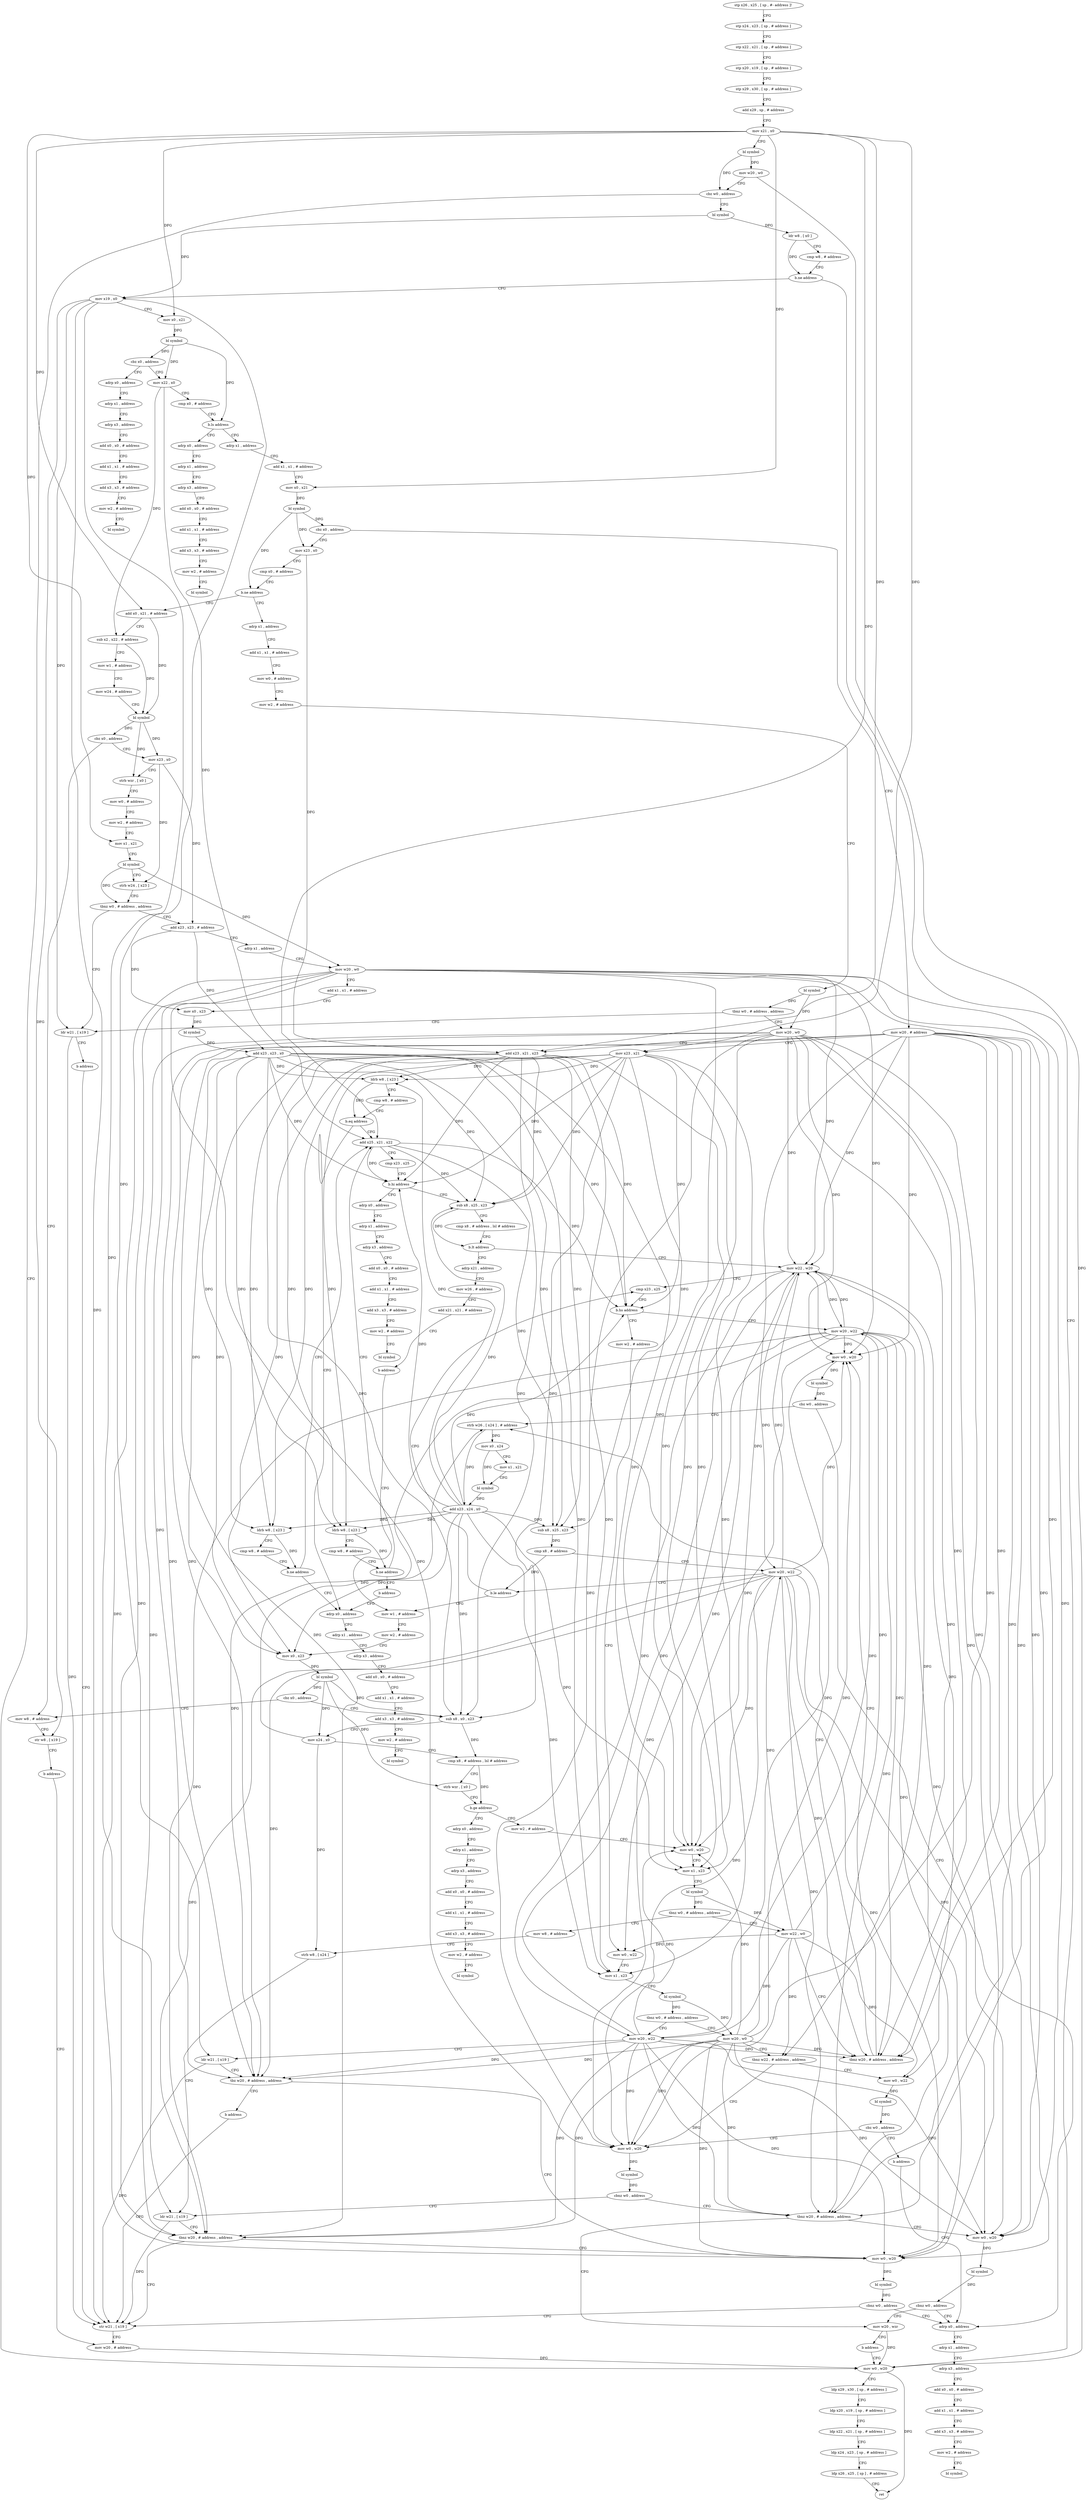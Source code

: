 digraph "func" {
"4240340" [label = "stp x26 , x25 , [ sp , #- address ]!" ]
"4240344" [label = "stp x24 , x23 , [ sp , # address ]" ]
"4240348" [label = "stp x22 , x21 , [ sp , # address ]" ]
"4240352" [label = "stp x20 , x19 , [ sp , # address ]" ]
"4240356" [label = "stp x29 , x30 , [ sp , # address ]" ]
"4240360" [label = "add x29 , sp , # address" ]
"4240364" [label = "mov x21 , x0" ]
"4240368" [label = "bl symbol" ]
"4240372" [label = "mov w20 , w0" ]
"4240376" [label = "cbz w0 , address" ]
"4240992" [label = "mov w0 , w20" ]
"4240380" [label = "bl symbol" ]
"4240996" [label = "ldp x29 , x30 , [ sp , # address ]" ]
"4241000" [label = "ldp x20 , x19 , [ sp , # address ]" ]
"4241004" [label = "ldp x22 , x21 , [ sp , # address ]" ]
"4241008" [label = "ldp x24 , x23 , [ sp , # address ]" ]
"4241012" [label = "ldp x26 , x25 , [ sp ] , # address" ]
"4241016" [label = "ret" ]
"4240384" [label = "ldr w8 , [ x0 ]" ]
"4240388" [label = "cmp w8 , # address" ]
"4240392" [label = "b.ne address" ]
"4240396" [label = "mov x19 , x0" ]
"4240400" [label = "mov x0 , x21" ]
"4240404" [label = "bl symbol" ]
"4240408" [label = "cbz x0 , address" ]
"4241068" [label = "adrp x0 , address" ]
"4240412" [label = "mov x22 , x0" ]
"4241072" [label = "adrp x1 , address" ]
"4241076" [label = "adrp x3 , address" ]
"4241080" [label = "add x0 , x0 , # address" ]
"4241084" [label = "add x1 , x1 , # address" ]
"4241088" [label = "add x3 , x3 , # address" ]
"4241092" [label = "mov w2 , # address" ]
"4241096" [label = "bl symbol" ]
"4240416" [label = "cmp x0 , # address" ]
"4240420" [label = "b.ls address" ]
"4241100" [label = "adrp x0 , address" ]
"4240424" [label = "adrp x1 , address" ]
"4241104" [label = "adrp x1 , address" ]
"4241108" [label = "adrp x3 , address" ]
"4241112" [label = "add x0 , x0 , # address" ]
"4241116" [label = "add x1 , x1 , # address" ]
"4241120" [label = "add x3 , x3 , # address" ]
"4241124" [label = "mov w2 , # address" ]
"4241128" [label = "bl symbol" ]
"4240428" [label = "add x1 , x1 , # address" ]
"4240432" [label = "mov x0 , x21" ]
"4240436" [label = "bl symbol" ]
"4240440" [label = "cbz x0 , address" ]
"4240556" [label = "mov w20 , # address" ]
"4240444" [label = "mov x23 , x0" ]
"4240560" [label = "mov x23 , x21" ]
"4240564" [label = "ldrb w8 , [ x23 ]" ]
"4240568" [label = "cmp w8 , # address" ]
"4240572" [label = "b.eq address" ]
"4240864" [label = "adrp x0 , address" ]
"4240576" [label = "add x25 , x21 , x22" ]
"4240448" [label = "cmp x0 , # address" ]
"4240452" [label = "b.ne address" ]
"4240820" [label = "adrp x1 , address" ]
"4240456" [label = "add x0 , x21 , # address" ]
"4240868" [label = "adrp x1 , address" ]
"4240872" [label = "adrp x3 , address" ]
"4240876" [label = "add x0 , x0 , # address" ]
"4240880" [label = "add x1 , x1 , # address" ]
"4240884" [label = "add x3 , x3 , # address" ]
"4240888" [label = "mov w2 , # address" ]
"4240892" [label = "bl symbol" ]
"4240580" [label = "cmp x23 , x25" ]
"4240584" [label = "b.hi address" ]
"4241132" [label = "adrp x0 , address" ]
"4240588" [label = "sub x8 , x25 , x23" ]
"4240824" [label = "add x1 , x1 , # address" ]
"4240828" [label = "mov w0 , # address" ]
"4240832" [label = "mov w2 , # address" ]
"4240836" [label = "bl symbol" ]
"4240840" [label = "tbnz w0 , # address , address" ]
"4240948" [label = "ldr w21 , [ x19 ]" ]
"4240844" [label = "mov w20 , w0" ]
"4240460" [label = "sub x2 , x22 , # address" ]
"4240464" [label = "mov w1 , # address" ]
"4240468" [label = "mov w24 , # address" ]
"4240472" [label = "bl symbol" ]
"4240476" [label = "cbz x0 , address" ]
"4240896" [label = "mov w8 , # address" ]
"4240480" [label = "mov x23 , x0" ]
"4241136" [label = "adrp x1 , address" ]
"4241140" [label = "adrp x3 , address" ]
"4241144" [label = "add x0 , x0 , # address" ]
"4241148" [label = "add x1 , x1 , # address" ]
"4241152" [label = "add x3 , x3 , # address" ]
"4241156" [label = "mov w2 , # address" ]
"4241160" [label = "bl symbol" ]
"4240592" [label = "cmp x8 , # address , lsl # address" ]
"4240596" [label = "b.lt address" ]
"4240764" [label = "mov w22 , w20" ]
"4240600" [label = "adrp x21 , address" ]
"4240952" [label = "b address" ]
"4240984" [label = "str w21 , [ x19 ]" ]
"4240848" [label = "add x23 , x21 , x23" ]
"4240852" [label = "ldrb w8 , [ x23 ]" ]
"4240856" [label = "cmp w8 , # address" ]
"4240860" [label = "b.ne address" ]
"4240900" [label = "str w8 , [ x19 ]" ]
"4240904" [label = "b address" ]
"4240988" [label = "mov w20 , # address" ]
"4240484" [label = "strb wzr , [ x0 ]" ]
"4240488" [label = "mov w0 , # address" ]
"4240492" [label = "mov w2 , # address" ]
"4240496" [label = "mov x1 , x21" ]
"4240500" [label = "bl symbol" ]
"4240504" [label = "strb w24 , [ x23 ]" ]
"4240508" [label = "tbnz w0 , # address , address" ]
"4240512" [label = "add x23 , x23 , # address" ]
"4240768" [label = "cmp x23 , x25" ]
"4240604" [label = "mov w26 , # address" ]
"4240608" [label = "add x21 , x21 , # address" ]
"4240612" [label = "b address" ]
"4240652" [label = "mov w1 , # address" ]
"4240516" [label = "adrp x1 , address" ]
"4240520" [label = "mov w20 , w0" ]
"4240524" [label = "add x1 , x1 , # address" ]
"4240528" [label = "mov x0 , x23" ]
"4240532" [label = "bl symbol" ]
"4240536" [label = "add x23 , x23 , x0" ]
"4240540" [label = "ldrb w8 , [ x23 ]" ]
"4240544" [label = "cmp w8 , # address" ]
"4240548" [label = "b.ne address" ]
"4240552" [label = "b address" ]
"4240908" [label = "mov w20 , w22" ]
"4240912" [label = "mov w0 , w20" ]
"4240776" [label = "mov w2 , # address" ]
"4240780" [label = "mov w0 , w22" ]
"4240784" [label = "mov x1 , x23" ]
"4240788" [label = "bl symbol" ]
"4240792" [label = "tbnz w0 , # address , address" ]
"4241020" [label = "mov w20 , w22" ]
"4240796" [label = "mov w20 , w0" ]
"4240656" [label = "mov w2 , # address" ]
"4240660" [label = "mov x0 , x23" ]
"4240664" [label = "bl symbol" ]
"4240668" [label = "cbz x0 , address" ]
"4240672" [label = "sub x8 , x0 , x23" ]
"4240964" [label = "ldr w21 , [ x19 ]" ]
"4240968" [label = "tbnz w20 , # address , address" ]
"4240972" [label = "mov w0 , w20" ]
"4240924" [label = "tbnz w20 , # address , address" ]
"4240940" [label = "mov w20 , wzr" ]
"4240928" [label = "mov w0 , w20" ]
"4241024" [label = "ldr w21 , [ x19 ]" ]
"4241028" [label = "tbz w20 , # address , address" ]
"4241032" [label = "b address" ]
"4240800" [label = "tbnz w22 , # address , address" ]
"4240804" [label = "mov w0 , w22" ]
"4240676" [label = "mov x24 , x0" ]
"4240680" [label = "cmp x8 , # address , lsl # address" ]
"4240684" [label = "strb wzr , [ x0 ]" ]
"4240688" [label = "b.ge address" ]
"4241036" [label = "adrp x0 , address" ]
"4240692" [label = "mov w2 , # address" ]
"4240976" [label = "bl symbol" ]
"4240980" [label = "cbnz w0 , address" ]
"4240732" [label = "adrp x0 , address" ]
"4240944" [label = "b address" ]
"4240932" [label = "bl symbol" ]
"4240936" [label = "cbnz w0 , address" ]
"4240916" [label = "bl symbol" ]
"4240920" [label = "cbnz w0 , address" ]
"4240808" [label = "bl symbol" ]
"4240812" [label = "cbz w0 , address" ]
"4240816" [label = "b address" ]
"4241040" [label = "adrp x1 , address" ]
"4241044" [label = "adrp x3 , address" ]
"4241048" [label = "add x0 , x0 , # address" ]
"4241052" [label = "add x1 , x1 , # address" ]
"4241056" [label = "add x3 , x3 , # address" ]
"4241060" [label = "mov w2 , # address" ]
"4241064" [label = "bl symbol" ]
"4240696" [label = "mov w0 , w20" ]
"4240700" [label = "mov x1 , x23" ]
"4240704" [label = "bl symbol" ]
"4240708" [label = "tbnz w0 , # address , address" ]
"4240956" [label = "mov w8 , # address" ]
"4240712" [label = "mov w22 , w0" ]
"4240736" [label = "adrp x1 , address" ]
"4240740" [label = "adrp x3 , address" ]
"4240744" [label = "add x0 , x0 , # address" ]
"4240748" [label = "add x1 , x1 , # address" ]
"4240752" [label = "add x3 , x3 , # address" ]
"4240756" [label = "mov w2 , # address" ]
"4240760" [label = "bl symbol" ]
"4240960" [label = "strb w8 , [ x24 ]" ]
"4240716" [label = "tbnz w20 , # address , address" ]
"4240616" [label = "strb w26 , [ x24 ] , # address" ]
"4240720" [label = "mov w0 , w20" ]
"4240620" [label = "mov x0 , x24" ]
"4240624" [label = "mov x1 , x21" ]
"4240628" [label = "bl symbol" ]
"4240632" [label = "add x23 , x24 , x0" ]
"4240636" [label = "sub x8 , x25 , x23" ]
"4240640" [label = "cmp x8 , # address" ]
"4240644" [label = "mov w20 , w22" ]
"4240648" [label = "b.le address" ]
"4240724" [label = "bl symbol" ]
"4240728" [label = "cbz w0 , address" ]
"4240772" [label = "b.hs address" ]
"4240340" -> "4240344" [ label = "CFG" ]
"4240344" -> "4240348" [ label = "CFG" ]
"4240348" -> "4240352" [ label = "CFG" ]
"4240352" -> "4240356" [ label = "CFG" ]
"4240356" -> "4240360" [ label = "CFG" ]
"4240360" -> "4240364" [ label = "CFG" ]
"4240364" -> "4240368" [ label = "CFG" ]
"4240364" -> "4240400" [ label = "DFG" ]
"4240364" -> "4240432" [ label = "DFG" ]
"4240364" -> "4240560" [ label = "DFG" ]
"4240364" -> "4240576" [ label = "DFG" ]
"4240364" -> "4240456" [ label = "DFG" ]
"4240364" -> "4240848" [ label = "DFG" ]
"4240364" -> "4240496" [ label = "DFG" ]
"4240368" -> "4240372" [ label = "DFG" ]
"4240368" -> "4240376" [ label = "DFG" ]
"4240372" -> "4240376" [ label = "CFG" ]
"4240372" -> "4240992" [ label = "DFG" ]
"4240376" -> "4240992" [ label = "CFG" ]
"4240376" -> "4240380" [ label = "CFG" ]
"4240992" -> "4240996" [ label = "CFG" ]
"4240992" -> "4241016" [ label = "DFG" ]
"4240380" -> "4240384" [ label = "DFG" ]
"4240380" -> "4240396" [ label = "DFG" ]
"4240996" -> "4241000" [ label = "CFG" ]
"4241000" -> "4241004" [ label = "CFG" ]
"4241004" -> "4241008" [ label = "CFG" ]
"4241008" -> "4241012" [ label = "CFG" ]
"4241012" -> "4241016" [ label = "CFG" ]
"4240384" -> "4240388" [ label = "CFG" ]
"4240384" -> "4240392" [ label = "DFG" ]
"4240388" -> "4240392" [ label = "CFG" ]
"4240392" -> "4240992" [ label = "CFG" ]
"4240392" -> "4240396" [ label = "CFG" ]
"4240396" -> "4240400" [ label = "CFG" ]
"4240396" -> "4240948" [ label = "DFG" ]
"4240396" -> "4240900" [ label = "DFG" ]
"4240396" -> "4240984" [ label = "DFG" ]
"4240396" -> "4241024" [ label = "DFG" ]
"4240396" -> "4240964" [ label = "DFG" ]
"4240400" -> "4240404" [ label = "DFG" ]
"4240404" -> "4240408" [ label = "DFG" ]
"4240404" -> "4240412" [ label = "DFG" ]
"4240404" -> "4240420" [ label = "DFG" ]
"4240408" -> "4241068" [ label = "CFG" ]
"4240408" -> "4240412" [ label = "CFG" ]
"4241068" -> "4241072" [ label = "CFG" ]
"4240412" -> "4240416" [ label = "CFG" ]
"4240412" -> "4240576" [ label = "DFG" ]
"4240412" -> "4240460" [ label = "DFG" ]
"4241072" -> "4241076" [ label = "CFG" ]
"4241076" -> "4241080" [ label = "CFG" ]
"4241080" -> "4241084" [ label = "CFG" ]
"4241084" -> "4241088" [ label = "CFG" ]
"4241088" -> "4241092" [ label = "CFG" ]
"4241092" -> "4241096" [ label = "CFG" ]
"4240416" -> "4240420" [ label = "CFG" ]
"4240420" -> "4241100" [ label = "CFG" ]
"4240420" -> "4240424" [ label = "CFG" ]
"4241100" -> "4241104" [ label = "CFG" ]
"4240424" -> "4240428" [ label = "CFG" ]
"4241104" -> "4241108" [ label = "CFG" ]
"4241108" -> "4241112" [ label = "CFG" ]
"4241112" -> "4241116" [ label = "CFG" ]
"4241116" -> "4241120" [ label = "CFG" ]
"4241120" -> "4241124" [ label = "CFG" ]
"4241124" -> "4241128" [ label = "CFG" ]
"4240428" -> "4240432" [ label = "CFG" ]
"4240432" -> "4240436" [ label = "DFG" ]
"4240436" -> "4240440" [ label = "DFG" ]
"4240436" -> "4240444" [ label = "DFG" ]
"4240436" -> "4240452" [ label = "DFG" ]
"4240440" -> "4240556" [ label = "CFG" ]
"4240440" -> "4240444" [ label = "CFG" ]
"4240556" -> "4240560" [ label = "CFG" ]
"4240556" -> "4240764" [ label = "DFG" ]
"4240556" -> "4240912" [ label = "DFG" ]
"4240556" -> "4241028" [ label = "DFG" ]
"4240556" -> "4240696" [ label = "DFG" ]
"4240556" -> "4240968" [ label = "DFG" ]
"4240556" -> "4240924" [ label = "DFG" ]
"4240556" -> "4240972" [ label = "DFG" ]
"4240556" -> "4240716" [ label = "DFG" ]
"4240556" -> "4240928" [ label = "DFG" ]
"4240556" -> "4240720" [ label = "DFG" ]
"4240444" -> "4240448" [ label = "CFG" ]
"4240444" -> "4240848" [ label = "DFG" ]
"4240560" -> "4240564" [ label = "DFG" ]
"4240560" -> "4240584" [ label = "DFG" ]
"4240560" -> "4240588" [ label = "DFG" ]
"4240560" -> "4240852" [ label = "DFG" ]
"4240560" -> "4240540" [ label = "DFG" ]
"4240560" -> "4240772" [ label = "DFG" ]
"4240560" -> "4240660" [ label = "DFG" ]
"4240560" -> "4240784" [ label = "DFG" ]
"4240560" -> "4240672" [ label = "DFG" ]
"4240560" -> "4240700" [ label = "DFG" ]
"4240560" -> "4240636" [ label = "DFG" ]
"4240564" -> "4240568" [ label = "CFG" ]
"4240564" -> "4240572" [ label = "DFG" ]
"4240568" -> "4240572" [ label = "CFG" ]
"4240572" -> "4240864" [ label = "CFG" ]
"4240572" -> "4240576" [ label = "CFG" ]
"4240864" -> "4240868" [ label = "CFG" ]
"4240576" -> "4240580" [ label = "CFG" ]
"4240576" -> "4240584" [ label = "DFG" ]
"4240576" -> "4240588" [ label = "DFG" ]
"4240576" -> "4240772" [ label = "DFG" ]
"4240576" -> "4240636" [ label = "DFG" ]
"4240448" -> "4240452" [ label = "CFG" ]
"4240452" -> "4240820" [ label = "CFG" ]
"4240452" -> "4240456" [ label = "CFG" ]
"4240820" -> "4240824" [ label = "CFG" ]
"4240456" -> "4240460" [ label = "CFG" ]
"4240456" -> "4240472" [ label = "DFG" ]
"4240868" -> "4240872" [ label = "CFG" ]
"4240872" -> "4240876" [ label = "CFG" ]
"4240876" -> "4240880" [ label = "CFG" ]
"4240880" -> "4240884" [ label = "CFG" ]
"4240884" -> "4240888" [ label = "CFG" ]
"4240888" -> "4240892" [ label = "CFG" ]
"4240580" -> "4240584" [ label = "CFG" ]
"4240584" -> "4241132" [ label = "CFG" ]
"4240584" -> "4240588" [ label = "CFG" ]
"4241132" -> "4241136" [ label = "CFG" ]
"4240588" -> "4240592" [ label = "CFG" ]
"4240588" -> "4240596" [ label = "DFG" ]
"4240824" -> "4240828" [ label = "CFG" ]
"4240828" -> "4240832" [ label = "CFG" ]
"4240832" -> "4240836" [ label = "CFG" ]
"4240836" -> "4240840" [ label = "DFG" ]
"4240836" -> "4240844" [ label = "DFG" ]
"4240840" -> "4240948" [ label = "CFG" ]
"4240840" -> "4240844" [ label = "CFG" ]
"4240948" -> "4240952" [ label = "CFG" ]
"4240948" -> "4240984" [ label = "DFG" ]
"4240844" -> "4240848" [ label = "CFG" ]
"4240844" -> "4240764" [ label = "DFG" ]
"4240844" -> "4240912" [ label = "DFG" ]
"4240844" -> "4241028" [ label = "DFG" ]
"4240844" -> "4240696" [ label = "DFG" ]
"4240844" -> "4240968" [ label = "DFG" ]
"4240844" -> "4240924" [ label = "DFG" ]
"4240844" -> "4240972" [ label = "DFG" ]
"4240844" -> "4240716" [ label = "DFG" ]
"4240844" -> "4240928" [ label = "DFG" ]
"4240844" -> "4240720" [ label = "DFG" ]
"4240460" -> "4240464" [ label = "CFG" ]
"4240460" -> "4240472" [ label = "DFG" ]
"4240464" -> "4240468" [ label = "CFG" ]
"4240468" -> "4240472" [ label = "CFG" ]
"4240472" -> "4240476" [ label = "DFG" ]
"4240472" -> "4240480" [ label = "DFG" ]
"4240472" -> "4240484" [ label = "DFG" ]
"4240476" -> "4240896" [ label = "CFG" ]
"4240476" -> "4240480" [ label = "CFG" ]
"4240896" -> "4240900" [ label = "CFG" ]
"4240480" -> "4240484" [ label = "CFG" ]
"4240480" -> "4240504" [ label = "DFG" ]
"4240480" -> "4240512" [ label = "DFG" ]
"4241136" -> "4241140" [ label = "CFG" ]
"4241140" -> "4241144" [ label = "CFG" ]
"4241144" -> "4241148" [ label = "CFG" ]
"4241148" -> "4241152" [ label = "CFG" ]
"4241152" -> "4241156" [ label = "CFG" ]
"4241156" -> "4241160" [ label = "CFG" ]
"4240592" -> "4240596" [ label = "CFG" ]
"4240596" -> "4240764" [ label = "CFG" ]
"4240596" -> "4240600" [ label = "CFG" ]
"4240764" -> "4240768" [ label = "CFG" ]
"4240764" -> "4240908" [ label = "DFG" ]
"4240764" -> "4240780" [ label = "DFG" ]
"4240764" -> "4241020" [ label = "DFG" ]
"4240764" -> "4240800" [ label = "DFG" ]
"4240764" -> "4240804" [ label = "DFG" ]
"4240764" -> "4240644" [ label = "DFG" ]
"4240600" -> "4240604" [ label = "CFG" ]
"4240952" -> "4240984" [ label = "CFG" ]
"4240984" -> "4240988" [ label = "CFG" ]
"4240848" -> "4240852" [ label = "DFG" ]
"4240848" -> "4240564" [ label = "DFG" ]
"4240848" -> "4240588" [ label = "DFG" ]
"4240848" -> "4240584" [ label = "DFG" ]
"4240848" -> "4240540" [ label = "DFG" ]
"4240848" -> "4240772" [ label = "DFG" ]
"4240848" -> "4240660" [ label = "DFG" ]
"4240848" -> "4240784" [ label = "DFG" ]
"4240848" -> "4240672" [ label = "DFG" ]
"4240848" -> "4240700" [ label = "DFG" ]
"4240848" -> "4240636" [ label = "DFG" ]
"4240852" -> "4240856" [ label = "CFG" ]
"4240852" -> "4240860" [ label = "DFG" ]
"4240856" -> "4240860" [ label = "CFG" ]
"4240860" -> "4240576" [ label = "CFG" ]
"4240860" -> "4240864" [ label = "CFG" ]
"4240900" -> "4240904" [ label = "CFG" ]
"4240904" -> "4240988" [ label = "CFG" ]
"4240988" -> "4240992" [ label = "DFG" ]
"4240484" -> "4240488" [ label = "CFG" ]
"4240488" -> "4240492" [ label = "CFG" ]
"4240492" -> "4240496" [ label = "CFG" ]
"4240496" -> "4240500" [ label = "CFG" ]
"4240500" -> "4240504" [ label = "CFG" ]
"4240500" -> "4240508" [ label = "DFG" ]
"4240500" -> "4240520" [ label = "DFG" ]
"4240504" -> "4240508" [ label = "CFG" ]
"4240508" -> "4240948" [ label = "CFG" ]
"4240508" -> "4240512" [ label = "CFG" ]
"4240512" -> "4240516" [ label = "CFG" ]
"4240512" -> "4240528" [ label = "DFG" ]
"4240512" -> "4240536" [ label = "DFG" ]
"4240768" -> "4240772" [ label = "CFG" ]
"4240604" -> "4240608" [ label = "CFG" ]
"4240608" -> "4240612" [ label = "CFG" ]
"4240612" -> "4240652" [ label = "CFG" ]
"4240652" -> "4240656" [ label = "CFG" ]
"4240516" -> "4240520" [ label = "CFG" ]
"4240520" -> "4240524" [ label = "CFG" ]
"4240520" -> "4240764" [ label = "DFG" ]
"4240520" -> "4240912" [ label = "DFG" ]
"4240520" -> "4241028" [ label = "DFG" ]
"4240520" -> "4240696" [ label = "DFG" ]
"4240520" -> "4240968" [ label = "DFG" ]
"4240520" -> "4240924" [ label = "DFG" ]
"4240520" -> "4240972" [ label = "DFG" ]
"4240520" -> "4240716" [ label = "DFG" ]
"4240520" -> "4240928" [ label = "DFG" ]
"4240520" -> "4240720" [ label = "DFG" ]
"4240524" -> "4240528" [ label = "CFG" ]
"4240528" -> "4240532" [ label = "DFG" ]
"4240532" -> "4240536" [ label = "DFG" ]
"4240536" -> "4240540" [ label = "DFG" ]
"4240536" -> "4240564" [ label = "DFG" ]
"4240536" -> "4240588" [ label = "DFG" ]
"4240536" -> "4240852" [ label = "DFG" ]
"4240536" -> "4240584" [ label = "DFG" ]
"4240536" -> "4240772" [ label = "DFG" ]
"4240536" -> "4240660" [ label = "DFG" ]
"4240536" -> "4240784" [ label = "DFG" ]
"4240536" -> "4240672" [ label = "DFG" ]
"4240536" -> "4240700" [ label = "DFG" ]
"4240536" -> "4240636" [ label = "DFG" ]
"4240540" -> "4240544" [ label = "CFG" ]
"4240540" -> "4240548" [ label = "DFG" ]
"4240544" -> "4240548" [ label = "CFG" ]
"4240548" -> "4240576" [ label = "CFG" ]
"4240548" -> "4240552" [ label = "CFG" ]
"4240552" -> "4240864" [ label = "CFG" ]
"4240908" -> "4240912" [ label = "DFG" ]
"4240908" -> "4240764" [ label = "DFG" ]
"4240908" -> "4241028" [ label = "DFG" ]
"4240908" -> "4240696" [ label = "DFG" ]
"4240908" -> "4240968" [ label = "DFG" ]
"4240908" -> "4240924" [ label = "DFG" ]
"4240908" -> "4240972" [ label = "DFG" ]
"4240908" -> "4240716" [ label = "DFG" ]
"4240908" -> "4240928" [ label = "DFG" ]
"4240908" -> "4240720" [ label = "DFG" ]
"4240912" -> "4240916" [ label = "DFG" ]
"4240776" -> "4240780" [ label = "CFG" ]
"4240780" -> "4240784" [ label = "CFG" ]
"4240784" -> "4240788" [ label = "CFG" ]
"4240788" -> "4240792" [ label = "DFG" ]
"4240788" -> "4240796" [ label = "DFG" ]
"4240792" -> "4241020" [ label = "CFG" ]
"4240792" -> "4240796" [ label = "CFG" ]
"4241020" -> "4241024" [ label = "CFG" ]
"4241020" -> "4240764" [ label = "DFG" ]
"4241020" -> "4240912" [ label = "DFG" ]
"4241020" -> "4241028" [ label = "DFG" ]
"4241020" -> "4240696" [ label = "DFG" ]
"4241020" -> "4240968" [ label = "DFG" ]
"4241020" -> "4240924" [ label = "DFG" ]
"4241020" -> "4240972" [ label = "DFG" ]
"4241020" -> "4240716" [ label = "DFG" ]
"4241020" -> "4240928" [ label = "DFG" ]
"4241020" -> "4240720" [ label = "DFG" ]
"4240796" -> "4240800" [ label = "CFG" ]
"4240796" -> "4240764" [ label = "DFG" ]
"4240796" -> "4240912" [ label = "DFG" ]
"4240796" -> "4241028" [ label = "DFG" ]
"4240796" -> "4240696" [ label = "DFG" ]
"4240796" -> "4240968" [ label = "DFG" ]
"4240796" -> "4240924" [ label = "DFG" ]
"4240796" -> "4240972" [ label = "DFG" ]
"4240796" -> "4240716" [ label = "DFG" ]
"4240796" -> "4240928" [ label = "DFG" ]
"4240796" -> "4240720" [ label = "DFG" ]
"4240656" -> "4240660" [ label = "CFG" ]
"4240660" -> "4240664" [ label = "DFG" ]
"4240664" -> "4240668" [ label = "DFG" ]
"4240664" -> "4240672" [ label = "DFG" ]
"4240664" -> "4240676" [ label = "DFG" ]
"4240664" -> "4240684" [ label = "DFG" ]
"4240668" -> "4240896" [ label = "CFG" ]
"4240668" -> "4240672" [ label = "CFG" ]
"4240672" -> "4240676" [ label = "CFG" ]
"4240672" -> "4240680" [ label = "DFG" ]
"4240964" -> "4240968" [ label = "CFG" ]
"4240964" -> "4240984" [ label = "DFG" ]
"4240968" -> "4240984" [ label = "CFG" ]
"4240968" -> "4240972" [ label = "CFG" ]
"4240972" -> "4240976" [ label = "DFG" ]
"4240924" -> "4240940" [ label = "CFG" ]
"4240924" -> "4240928" [ label = "CFG" ]
"4240940" -> "4240944" [ label = "CFG" ]
"4240940" -> "4240992" [ label = "DFG" ]
"4240928" -> "4240932" [ label = "DFG" ]
"4241024" -> "4241028" [ label = "CFG" ]
"4241024" -> "4240984" [ label = "DFG" ]
"4241028" -> "4240972" [ label = "CFG" ]
"4241028" -> "4241032" [ label = "CFG" ]
"4241032" -> "4240984" [ label = "CFG" ]
"4240800" -> "4240912" [ label = "CFG" ]
"4240800" -> "4240804" [ label = "CFG" ]
"4240804" -> "4240808" [ label = "DFG" ]
"4240676" -> "4240680" [ label = "CFG" ]
"4240676" -> "4240960" [ label = "DFG" ]
"4240676" -> "4240616" [ label = "DFG" ]
"4240680" -> "4240684" [ label = "CFG" ]
"4240680" -> "4240688" [ label = "DFG" ]
"4240684" -> "4240688" [ label = "CFG" ]
"4240688" -> "4241036" [ label = "CFG" ]
"4240688" -> "4240692" [ label = "CFG" ]
"4241036" -> "4241040" [ label = "CFG" ]
"4240692" -> "4240696" [ label = "CFG" ]
"4240976" -> "4240980" [ label = "DFG" ]
"4240980" -> "4240732" [ label = "CFG" ]
"4240980" -> "4240984" [ label = "CFG" ]
"4240732" -> "4240736" [ label = "CFG" ]
"4240944" -> "4240992" [ label = "CFG" ]
"4240932" -> "4240936" [ label = "DFG" ]
"4240936" -> "4240732" [ label = "CFG" ]
"4240936" -> "4240940" [ label = "CFG" ]
"4240916" -> "4240920" [ label = "DFG" ]
"4240920" -> "4240964" [ label = "CFG" ]
"4240920" -> "4240924" [ label = "CFG" ]
"4240808" -> "4240812" [ label = "DFG" ]
"4240812" -> "4240912" [ label = "CFG" ]
"4240812" -> "4240816" [ label = "CFG" ]
"4240816" -> "4240732" [ label = "CFG" ]
"4241040" -> "4241044" [ label = "CFG" ]
"4241044" -> "4241048" [ label = "CFG" ]
"4241048" -> "4241052" [ label = "CFG" ]
"4241052" -> "4241056" [ label = "CFG" ]
"4241056" -> "4241060" [ label = "CFG" ]
"4241060" -> "4241064" [ label = "CFG" ]
"4240696" -> "4240700" [ label = "CFG" ]
"4240700" -> "4240704" [ label = "CFG" ]
"4240704" -> "4240708" [ label = "DFG" ]
"4240704" -> "4240712" [ label = "DFG" ]
"4240708" -> "4240956" [ label = "CFG" ]
"4240708" -> "4240712" [ label = "CFG" ]
"4240956" -> "4240960" [ label = "CFG" ]
"4240712" -> "4240716" [ label = "CFG" ]
"4240712" -> "4240908" [ label = "DFG" ]
"4240712" -> "4240780" [ label = "DFG" ]
"4240712" -> "4241020" [ label = "DFG" ]
"4240712" -> "4240800" [ label = "DFG" ]
"4240712" -> "4240804" [ label = "DFG" ]
"4240712" -> "4240644" [ label = "DFG" ]
"4240736" -> "4240740" [ label = "CFG" ]
"4240740" -> "4240744" [ label = "CFG" ]
"4240744" -> "4240748" [ label = "CFG" ]
"4240748" -> "4240752" [ label = "CFG" ]
"4240752" -> "4240756" [ label = "CFG" ]
"4240756" -> "4240760" [ label = "CFG" ]
"4240960" -> "4240964" [ label = "CFG" ]
"4240716" -> "4240616" [ label = "CFG" ]
"4240716" -> "4240720" [ label = "CFG" ]
"4240616" -> "4240620" [ label = "DFG" ]
"4240616" -> "4240632" [ label = "DFG" ]
"4240720" -> "4240724" [ label = "DFG" ]
"4240620" -> "4240624" [ label = "CFG" ]
"4240620" -> "4240628" [ label = "DFG" ]
"4240624" -> "4240628" [ label = "CFG" ]
"4240628" -> "4240632" [ label = "DFG" ]
"4240632" -> "4240636" [ label = "DFG" ]
"4240632" -> "4240564" [ label = "DFG" ]
"4240632" -> "4240588" [ label = "DFG" ]
"4240632" -> "4240852" [ label = "DFG" ]
"4240632" -> "4240540" [ label = "DFG" ]
"4240632" -> "4240660" [ label = "DFG" ]
"4240632" -> "4240784" [ label = "DFG" ]
"4240632" -> "4240672" [ label = "DFG" ]
"4240632" -> "4240700" [ label = "DFG" ]
"4240632" -> "4240584" [ label = "DFG" ]
"4240632" -> "4240772" [ label = "DFG" ]
"4240636" -> "4240640" [ label = "DFG" ]
"4240640" -> "4240644" [ label = "CFG" ]
"4240640" -> "4240648" [ label = "DFG" ]
"4240644" -> "4240648" [ label = "CFG" ]
"4240644" -> "4240764" [ label = "DFG" ]
"4240644" -> "4240912" [ label = "DFG" ]
"4240644" -> "4241028" [ label = "DFG" ]
"4240644" -> "4240696" [ label = "DFG" ]
"4240644" -> "4240968" [ label = "DFG" ]
"4240644" -> "4240924" [ label = "DFG" ]
"4240644" -> "4240972" [ label = "DFG" ]
"4240644" -> "4240716" [ label = "DFG" ]
"4240644" -> "4240928" [ label = "DFG" ]
"4240644" -> "4240720" [ label = "DFG" ]
"4240648" -> "4240768" [ label = "CFG" ]
"4240648" -> "4240652" [ label = "CFG" ]
"4240724" -> "4240728" [ label = "DFG" ]
"4240728" -> "4240616" [ label = "CFG" ]
"4240728" -> "4240732" [ label = "CFG" ]
"4240772" -> "4240908" [ label = "CFG" ]
"4240772" -> "4240776" [ label = "CFG" ]
}
